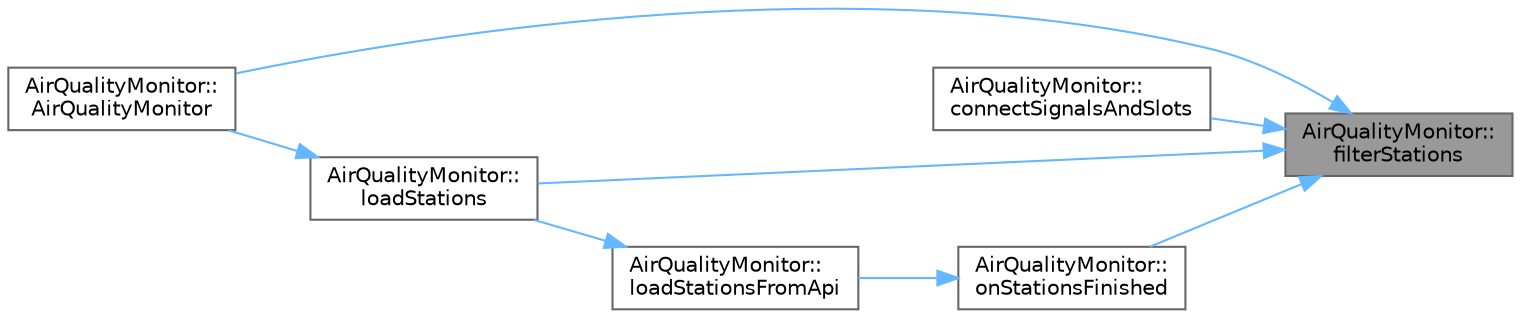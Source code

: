 digraph "AirQualityMonitor::filterStations"
{
 // LATEX_PDF_SIZE
  bgcolor="transparent";
  edge [fontname=Helvetica,fontsize=10,labelfontname=Helvetica,labelfontsize=10];
  node [fontname=Helvetica,fontsize=10,shape=box,height=0.2,width=0.4];
  rankdir="RL";
  Node1 [id="Node000001",label="AirQualityMonitor::\lfilterStations",height=0.2,width=0.4,color="gray40", fillcolor="grey60", style="filled", fontcolor="black",tooltip="Filtruje listę stacji na podstawie tekstu wyszukiwania."];
  Node1 -> Node2 [id="edge1_Node000001_Node000002",dir="back",color="steelblue1",style="solid",tooltip=" "];
  Node2 [id="Node000002",label="AirQualityMonitor::\lAirQualityMonitor",height=0.2,width=0.4,color="grey40", fillcolor="white", style="filled",URL="$class_air_quality_monitor.html#a5c1e078e2b1c45ecfacef7f3a0d31322",tooltip="Konstruktor klasy AirQualityMonitor."];
  Node1 -> Node3 [id="edge2_Node000001_Node000003",dir="back",color="steelblue1",style="solid",tooltip=" "];
  Node3 [id="Node000003",label="AirQualityMonitor::\lconnectSignalsAndSlots",height=0.2,width=0.4,color="grey40", fillcolor="white", style="filled",URL="$class_air_quality_monitor.html#a0d5986b8b5578346bc973699b56b73c5",tooltip="Łączy sygnały interfejsu użytkownika z odpowiednimi slotami."];
  Node1 -> Node4 [id="edge3_Node000001_Node000004",dir="back",color="steelblue1",style="solid",tooltip=" "];
  Node4 [id="Node000004",label="AirQualityMonitor::\lloadStations",height=0.2,width=0.4,color="grey40", fillcolor="white", style="filled",URL="$class_air_quality_monitor.html#a495d69688b33ce31e1914ce348d336f5",tooltip="Ładuje dane stacji z pliku lokalnego lub API."];
  Node4 -> Node2 [id="edge4_Node000004_Node000002",dir="back",color="steelblue1",style="solid",tooltip=" "];
  Node1 -> Node5 [id="edge5_Node000001_Node000005",dir="back",color="steelblue1",style="solid",tooltip=" "];
  Node5 [id="Node000005",label="AirQualityMonitor::\lonStationsFinished",height=0.2,width=0.4,color="grey40", fillcolor="white", style="filled",URL="$class_air_quality_monitor.html#a850990845f595dd797522a17797f2663",tooltip="Obsługuje zakończenie pobierania danych stacji."];
  Node5 -> Node6 [id="edge6_Node000005_Node000006",dir="back",color="steelblue1",style="solid",tooltip=" "];
  Node6 [id="Node000006",label="AirQualityMonitor::\lloadStationsFromApi",height=0.2,width=0.4,color="grey40", fillcolor="white", style="filled",URL="$class_air_quality_monitor.html#ad91e2f75313bfbccd0c08c795b8bb0c3",tooltip="Ładuje dane stacji z API GIOŚ."];
  Node6 -> Node4 [id="edge7_Node000006_Node000004",dir="back",color="steelblue1",style="solid",tooltip=" "];
}
